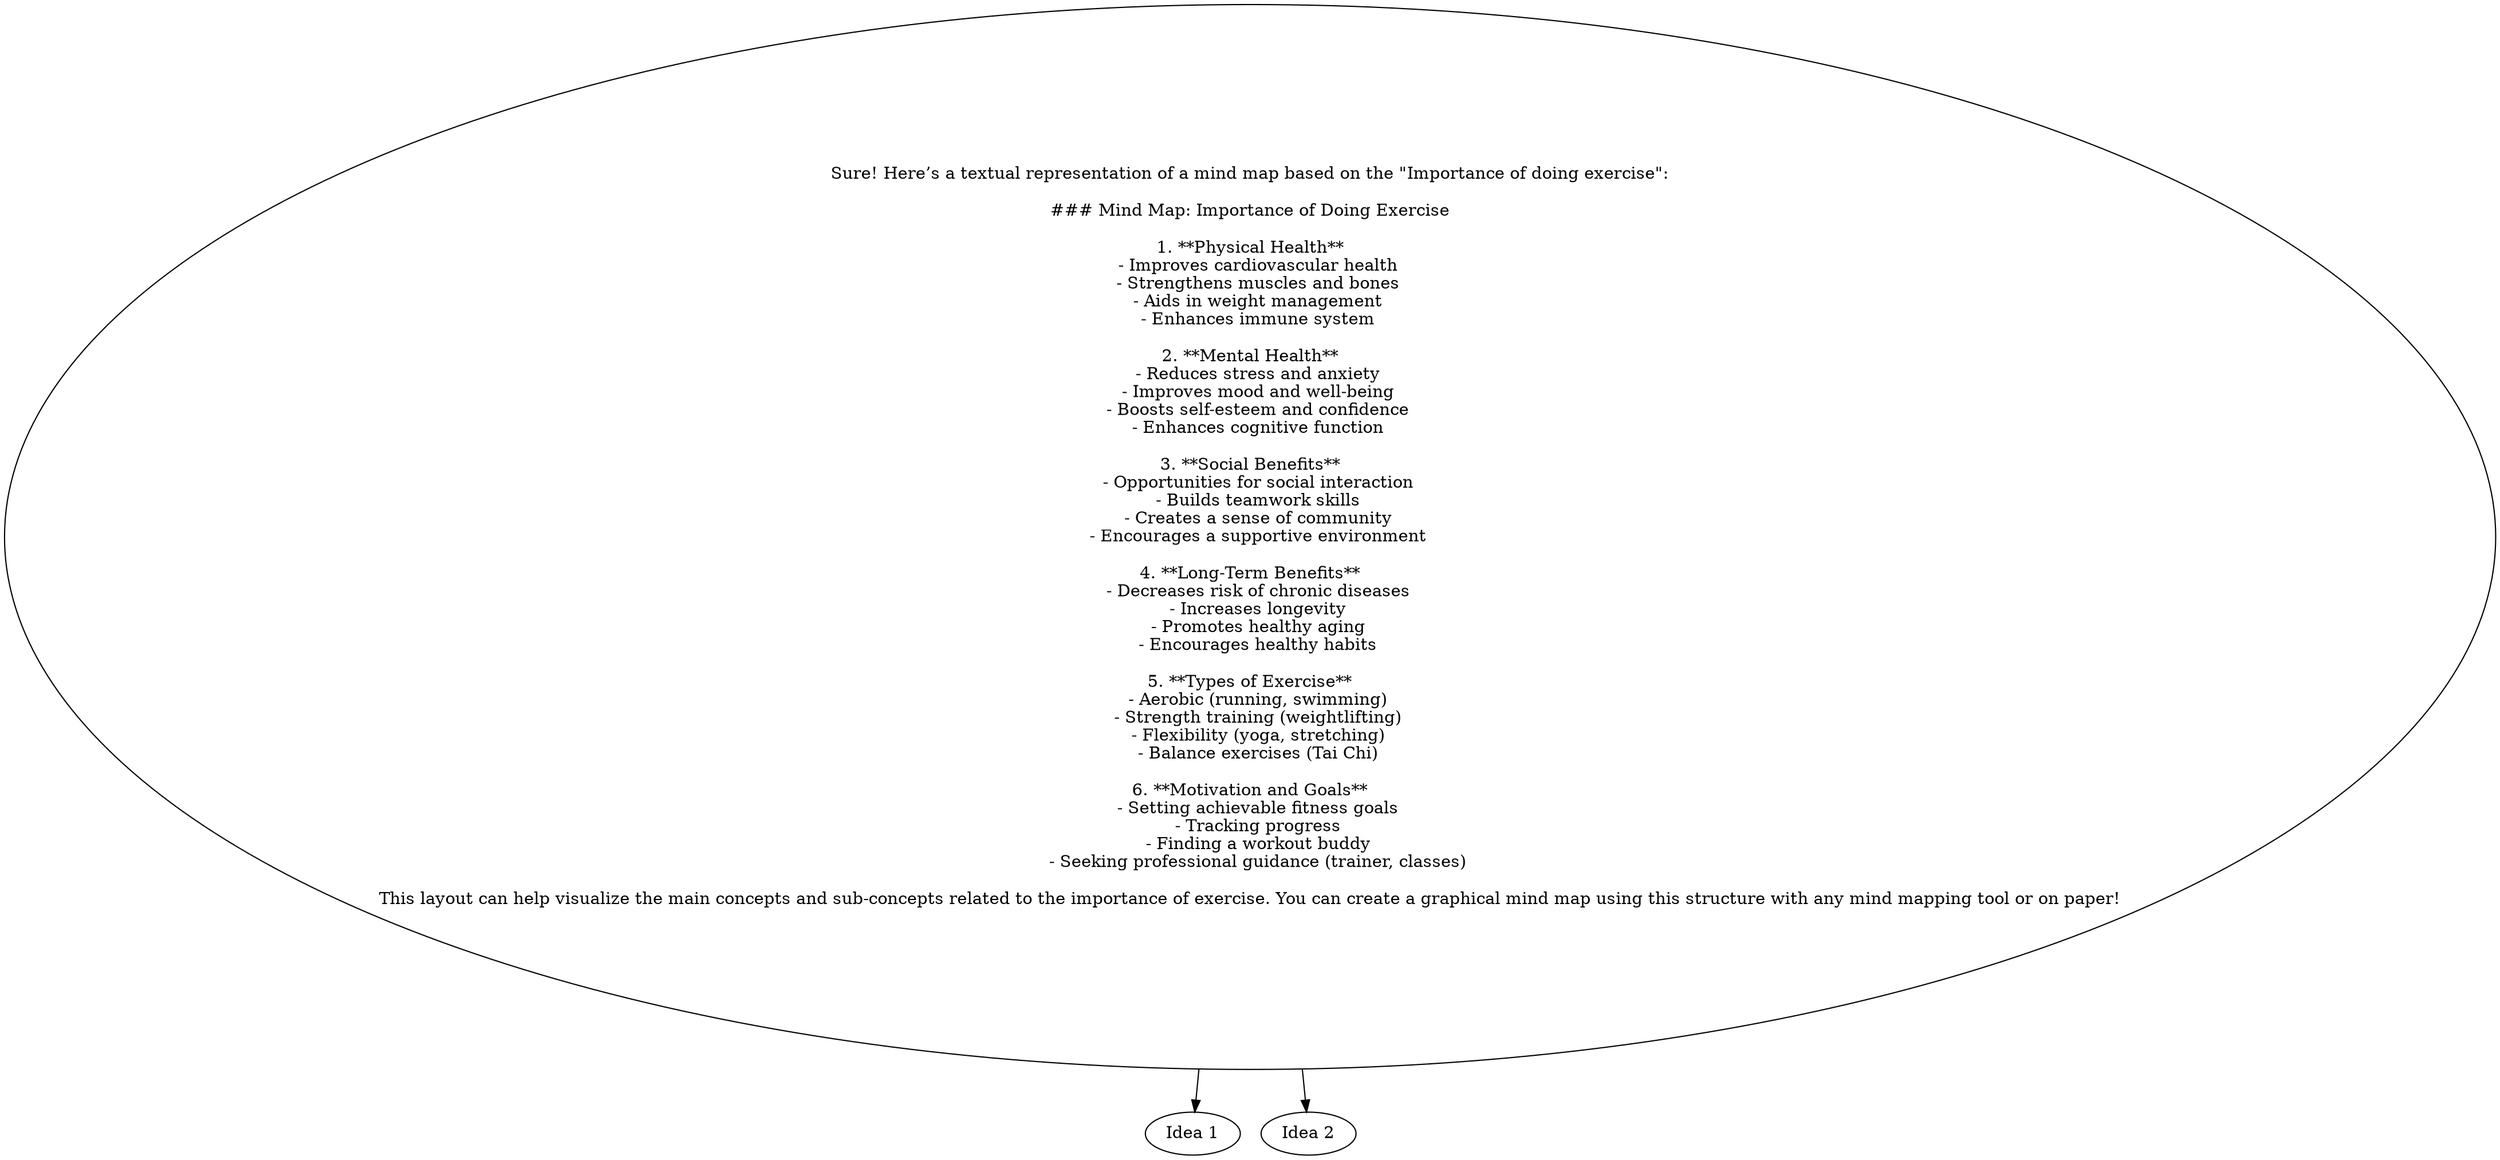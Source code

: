 digraph {
	root [label="Sure! Here’s a textual representation of a mind map based on the \"Importance of doing exercise\":

### Mind Map: Importance of Doing Exercise

1. **Physical Health**
   - Improves cardiovascular health
   - Strengthens muscles and bones
   - Aids in weight management
   - Enhances immune system

2. **Mental Health**
   - Reduces stress and anxiety
   - Improves mood and well-being
   - Boosts self-esteem and confidence
   - Enhances cognitive function

3. **Social Benefits**
   - Opportunities for social interaction
   - Builds teamwork skills
   - Creates a sense of community
   - Encourages a supportive environment

4. **Long-Term Benefits**
   - Decreases risk of chronic diseases
   - Increases longevity
   - Promotes healthy aging
   - Encourages healthy habits

5. **Types of Exercise**
   - Aerobic (running, swimming)
   - Strength training (weightlifting)
   - Flexibility (yoga, stretching)
   - Balance exercises (Tai Chi)

6. **Motivation and Goals**
   - Setting achievable fitness goals
   - Tracking progress
   - Finding a workout buddy
   - Seeking professional guidance (trainer, classes)

This layout can help visualize the main concepts and sub-concepts related to the importance of exercise. You can create a graphical mind map using this structure with any mind mapping tool or on paper!"]
	B [label="Idea 1"]
	C [label="Idea 2"]
	root -> B
	root -> C
}
